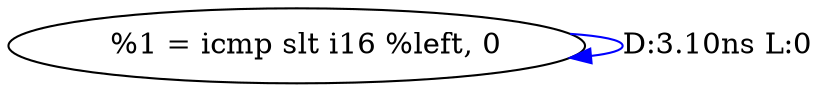 digraph {
Node0x2b6d390[label="  %1 = icmp slt i16 %left, 0"];
Node0x2b6d390 -> Node0x2b6d390[label="D:3.10ns L:0",color=blue];
}
